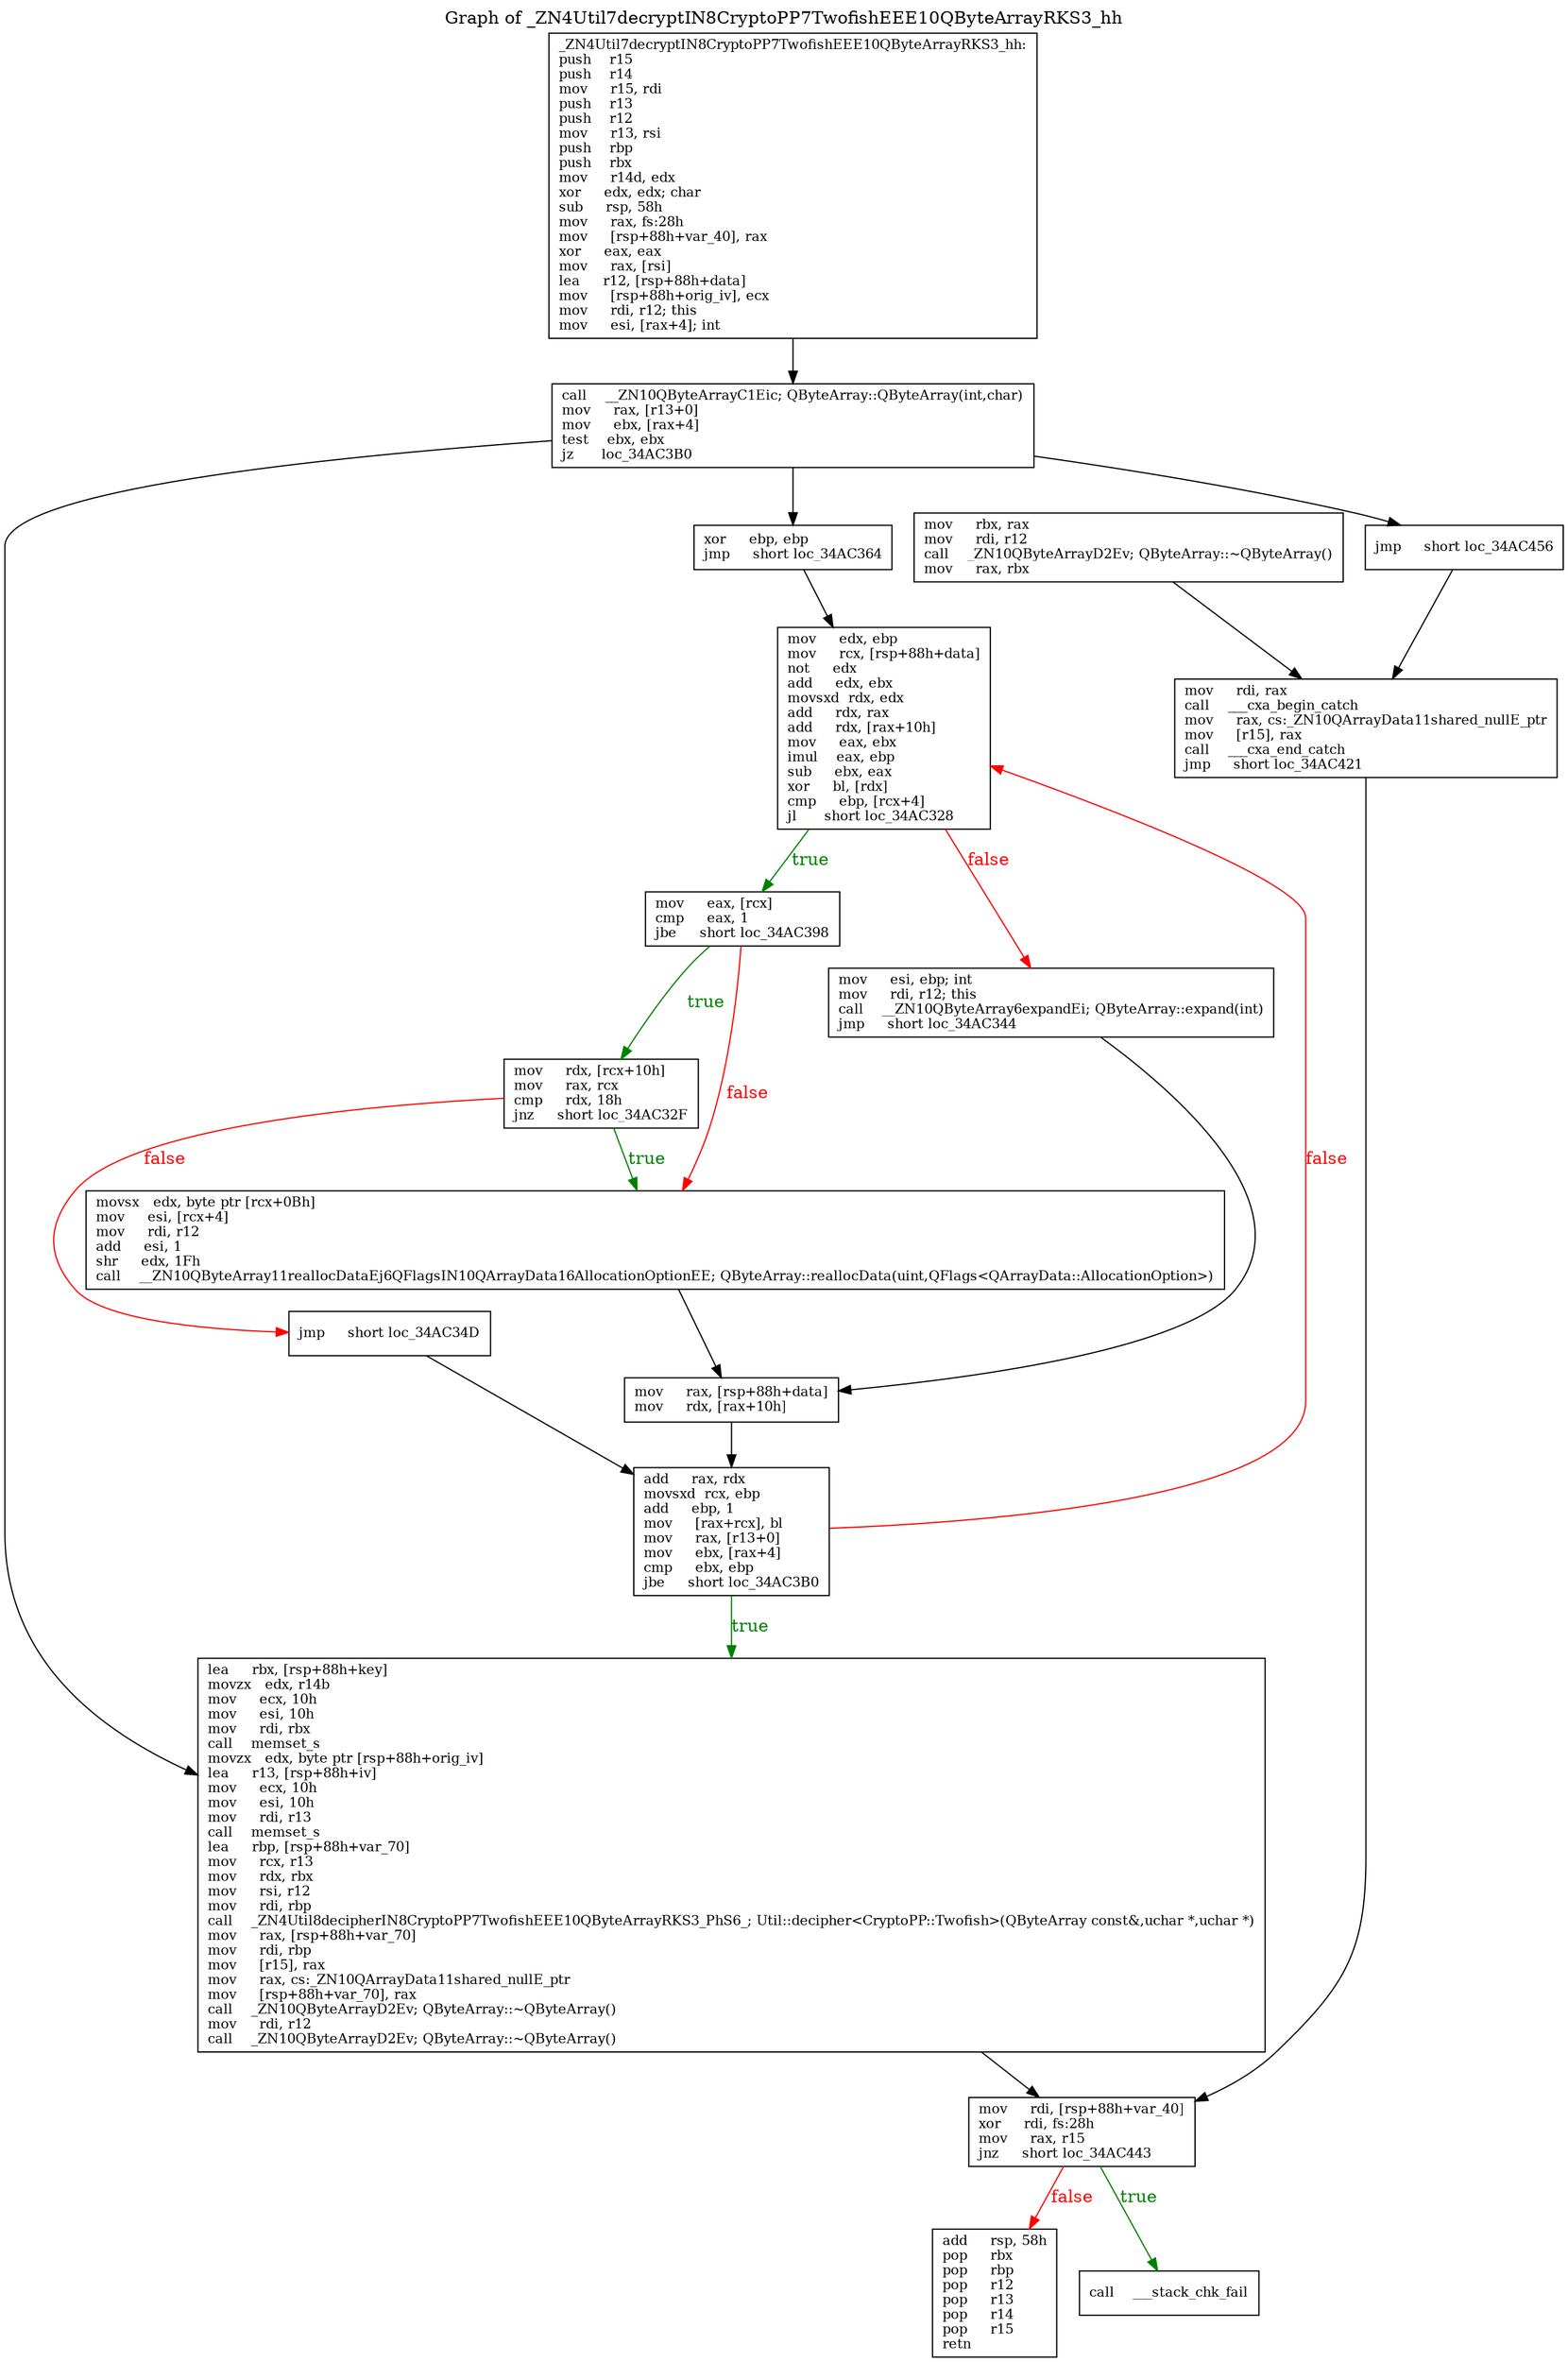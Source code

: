 digraph GRAPH_0 {

  // Generated by Graph::Easy 0.76 at Fri Dec 11 12:45:49 2020

  edge [ arrowhead=normal ];
  graph [
    label="Graph of _ZN4Util7decryptIN8CryptoPP7TwofishEEE10QByteArrayRKS3_hh",
    labelloc=top ];
  node [
    fillcolor=white,
    fontsize=11,
    shape=box,
    style=filled ];

  0 [ label="_ZN4Util7decryptIN8CryptoPP7TwofishEEE10QByteArrayRKS3_hh:\lpush    r15\lpush    r14\lmov     r15, rdi\lpush    r13\lpush    r12\lmov     r13, rsi\lpush    rbp\lpush    rbx\lmov     r14d, edx\lxor     edx, edx; char\lsub     rsp, 58h\lmov     rax, fs:28h\lmov     [rsp+88h+var_40], rax\lxor     eax, eax\lmov     rax, [rsi]\llea     r12, [rsp+88h+data]\lmov     [rsp+88h+orig_iv], ecx\lmov     rdi, r12; this\lmov     esi, [rax+4]; int\l", rank=0 ]
  1 [ label="call    __ZN10QByteArrayC1Eic; QByteArray::QByteArray(int,char)\lmov     rax, [r13+0]\lmov     ebx, [rax+4]\ltest    ebx, ebx\ljz      loc_34AC3B0\l" ]
  10 [ label="jmp     short loc_34AC34D\l" ]
  11 [ label="lea     rbx, [rsp+88h+key]\lmovzx   edx, r14b\lmov     ecx, 10h\lmov     esi, 10h\lmov     rdi, rbx\lcall    memset_s\lmovzx   edx, byte ptr [rsp+88h+orig_iv]\llea     r13, [rsp+88h+iv]\lmov     ecx, 10h\lmov     esi, 10h\lmov     rdi, r13\lcall    memset_s\llea     rbp, [rsp+88h+var_70]\lmov     rcx, r13\lmov     rdx, rbx\lmov     rsi, r12\lmov     rdi, rbp\lcall    _ZN4Util8decipherIN8CryptoPP7TwofishEEE10QByteArrayRKS3_PhS6_; Util::decipher<CryptoPP::Twofish>(QByteArray const&,uchar *,uchar *)\lmov     rax, [rsp+88h+var_70]\lmov     rdi, rbp\lmov     [r15], rax\lmov     rax, cs:_ZN10QArrayData11shared_nullE_ptr\lmov     [rsp+88h+var_70], rax\lcall    _ZN10QByteArrayD2Ev; QByteArray::~QByteArray()\lmov     rdi, r12\lcall    _ZN10QByteArrayD2Ev; QByteArray::~QByteArray()\l" ]
  12 [ label="mov     rdi, [rsp+88h+var_40]\lxor     rdi, fs:28h\lmov     rax, r15\ljnz     short loc_34AC443\l" ]
  13 [ label="add     rsp, 58h\lpop     rbx\lpop     rbp\lpop     r12\lpop     r13\lpop     r14\lpop     r15\lretn\l", rank=18 ]
  14 [ label="call    ___stack_chk_fail\l", rank=18 ]
  15 [ label="mov     rbx, rax\lmov     rdi, r12\lcall    _ZN10QByteArrayD2Ev; QByteArray::~QByteArray()\lmov     rax, rbx\l" ]
  16 [ label="mov     rdi, rax\lcall    ___cxa_begin_catch\lmov     rax, cs:_ZN10QArrayData11shared_nullE_ptr\lmov     [r15], rax\lcall    ___cxa_end_catch\ljmp     short loc_34AC421\l" ]
  17 [ label="jmp     short loc_34AC456\l" ]
  2 [ label="xor     ebp, ebp\ljmp     short loc_34AC364\l" ]
  3 [ label="mov     eax, [rcx]\lcmp     eax, 1\ljbe     short loc_34AC398\l" ]
  4 [ label="movsx   edx, byte ptr [rcx+0Bh]\lmov     esi, [rcx+4]\lmov     rdi, r12\ladd     esi, 1\lshr     edx, 1Fh\lcall    __ZN10QByteArray11reallocDataEj6QFlagsIN10QArrayData16AllocationOptionEE; QByteArray::reallocData(uint,QFlags<QArrayData::AllocationOption>)\l" ]
  5 [ label="mov     rax, [rsp+88h+data]\lmov     rdx, [rax+10h]\l" ]
  6 [ label="add     rax, rdx\lmovsxd  rcx, ebp\ladd     ebp, 1\lmov     [rax+rcx], bl\lmov     rax, [r13+0]\lmov     ebx, [rax+4]\lcmp     ebx, ebp\ljbe     short loc_34AC3B0\l" ]
  7 [ label="mov     edx, ebp\lmov     rcx, [rsp+88h+data]\lnot     edx\ladd     edx, ebx\lmovsxd  rdx, edx\ladd     rdx, rax\ladd     rdx, [rax+10h]\lmov     eax, ebx\limul    eax, ebp\lsub     ebx, eax\lxor     bl, [rdx]\lcmp     ebp, [rcx+4]\ljl      short loc_34AC328\l" ]
  8 [ label="mov     esi, ebp; int\lmov     rdi, r12; this\lcall    __ZN10QByteArray6expandEi; QByteArray::expand(int)\ljmp     short loc_34AC344\l" ]
  9 [ label="mov     rdx, [rcx+10h]\lmov     rax, rcx\lcmp     rdx, 18h\ljnz     short loc_34AC32F\l" ]

  0 -> 1 [ color="#000000" ]
  1 -> 2 [ color="#000000" ]
  1 -> 17 [ color="#000000" ]
  1 -> 11 [ color="#000000" ]
  2 -> 7 [ color="#000000" ]
  3 -> 9 [ color="#008000", fontcolor="#008000", label=true ]
  3 -> 4 [ color="#ff0000", fontcolor="#ff0000", label=false ]
  4 -> 5 [ color="#000000" ]
  5 -> 6 [ color="#000000" ]
  6 -> 7 [ color="#ff0000", fontcolor="#ff0000", label=false ]
  6 -> 11 [ color="#008000", fontcolor="#008000", label=true ]
  7 -> 8 [ color="#ff0000", fontcolor="#ff0000", label=false ]
  7 -> 3 [ color="#008000", fontcolor="#008000", label=true ]
  8 -> 5 [ color="#000000" ]
  9 -> 4 [ color="#008000", fontcolor="#008000", label=true ]
  9 -> 10 [ color="#ff0000", fontcolor="#ff0000", label=false ]
  10 -> 6 [ color="#000000" ]
  11 -> 12 [ color="#000000" ]
  12 -> 14 [ color="#008000", fontcolor="#008000", label=true ]
  12 -> 13 [ color="#ff0000", fontcolor="#ff0000", label=false ]
  15 -> 16 [ color="#000000" ]
  16 -> 12 [ color="#000000" ]
  17 -> 16 [ color="#000000" ]

}
